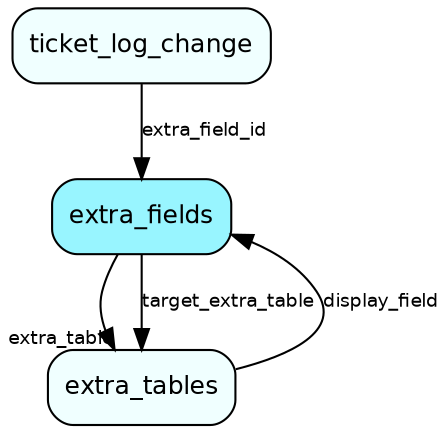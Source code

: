 digraph extra_fields  {
node [shape = box style="rounded, filled" fontname = "Helvetica" fontsize = "12" ]
edge [fontname = "Helvetica" fontsize = "9"]

extra_fields[fillcolor = "cadetblue1"]
extra_tables[fillcolor = "azure1"]
ticket_log_change[fillcolor = "azure1"]
extra_fields -> extra_tables [headlabel = "extra_table"]
extra_fields -> extra_tables [label = "target_extra_table"]
ticket_log_change -> extra_fields [label = "extra_field_id"]
extra_tables -> extra_fields [label = "display_field"]
}
